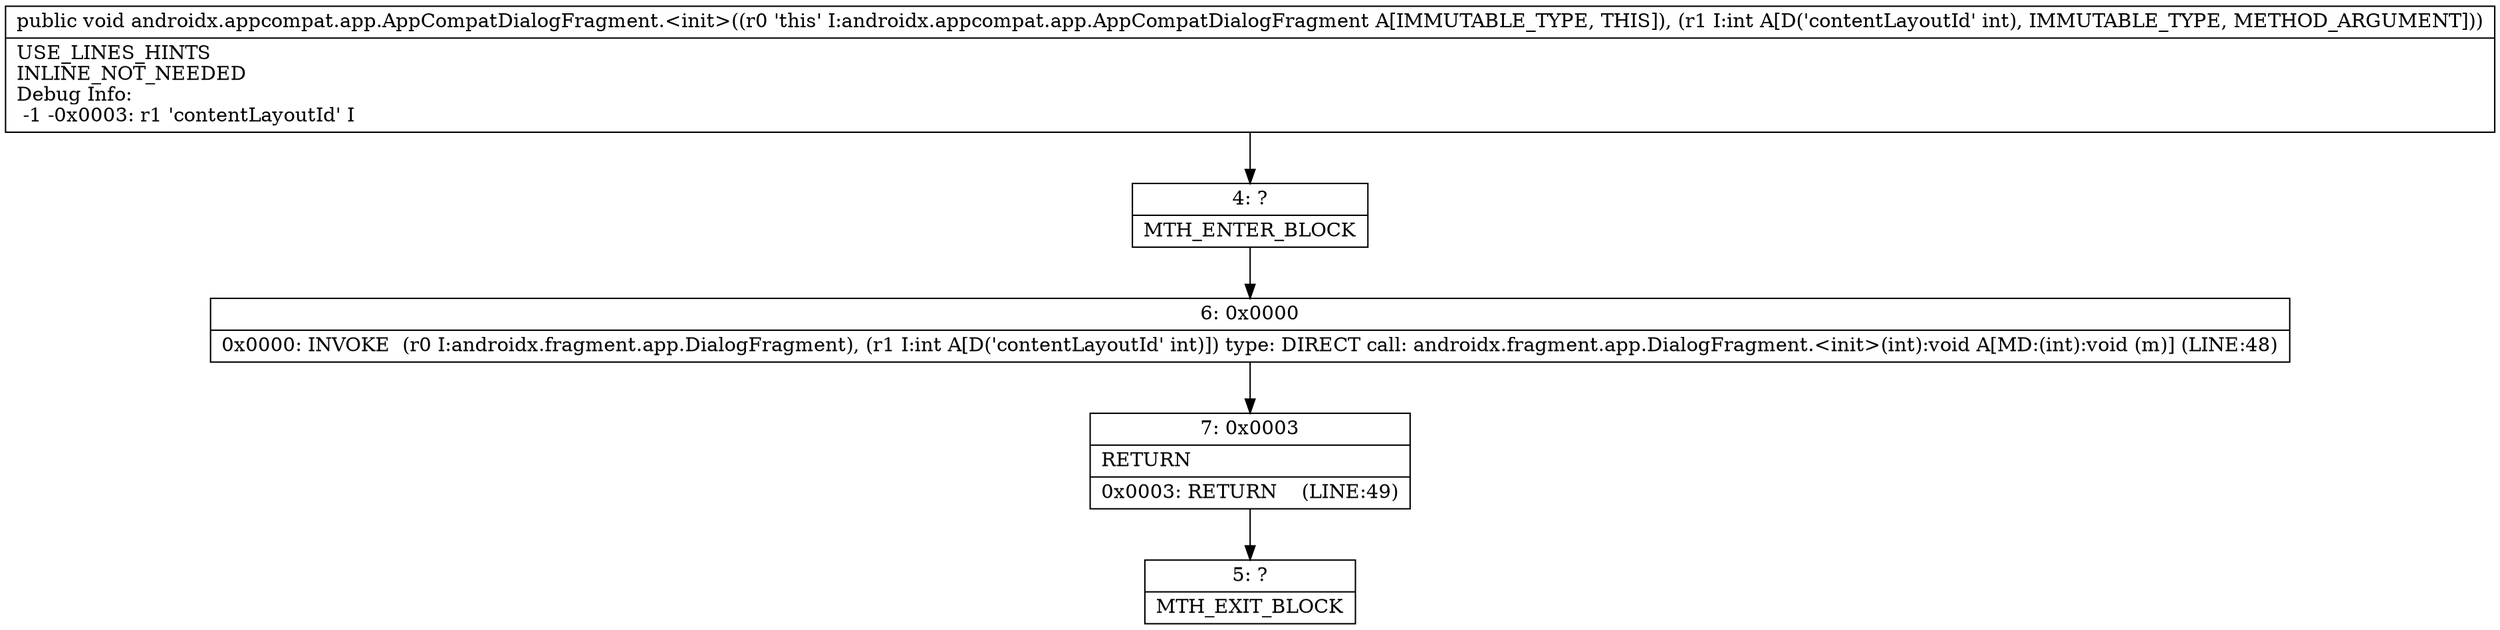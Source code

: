 digraph "CFG forandroidx.appcompat.app.AppCompatDialogFragment.\<init\>(I)V" {
Node_4 [shape=record,label="{4\:\ ?|MTH_ENTER_BLOCK\l}"];
Node_6 [shape=record,label="{6\:\ 0x0000|0x0000: INVOKE  (r0 I:androidx.fragment.app.DialogFragment), (r1 I:int A[D('contentLayoutId' int)]) type: DIRECT call: androidx.fragment.app.DialogFragment.\<init\>(int):void A[MD:(int):void (m)] (LINE:48)\l}"];
Node_7 [shape=record,label="{7\:\ 0x0003|RETURN\l|0x0003: RETURN    (LINE:49)\l}"];
Node_5 [shape=record,label="{5\:\ ?|MTH_EXIT_BLOCK\l}"];
MethodNode[shape=record,label="{public void androidx.appcompat.app.AppCompatDialogFragment.\<init\>((r0 'this' I:androidx.appcompat.app.AppCompatDialogFragment A[IMMUTABLE_TYPE, THIS]), (r1 I:int A[D('contentLayoutId' int), IMMUTABLE_TYPE, METHOD_ARGUMENT]))  | USE_LINES_HINTS\lINLINE_NOT_NEEDED\lDebug Info:\l  \-1 \-0x0003: r1 'contentLayoutId' I\l}"];
MethodNode -> Node_4;Node_4 -> Node_6;
Node_6 -> Node_7;
Node_7 -> Node_5;
}


